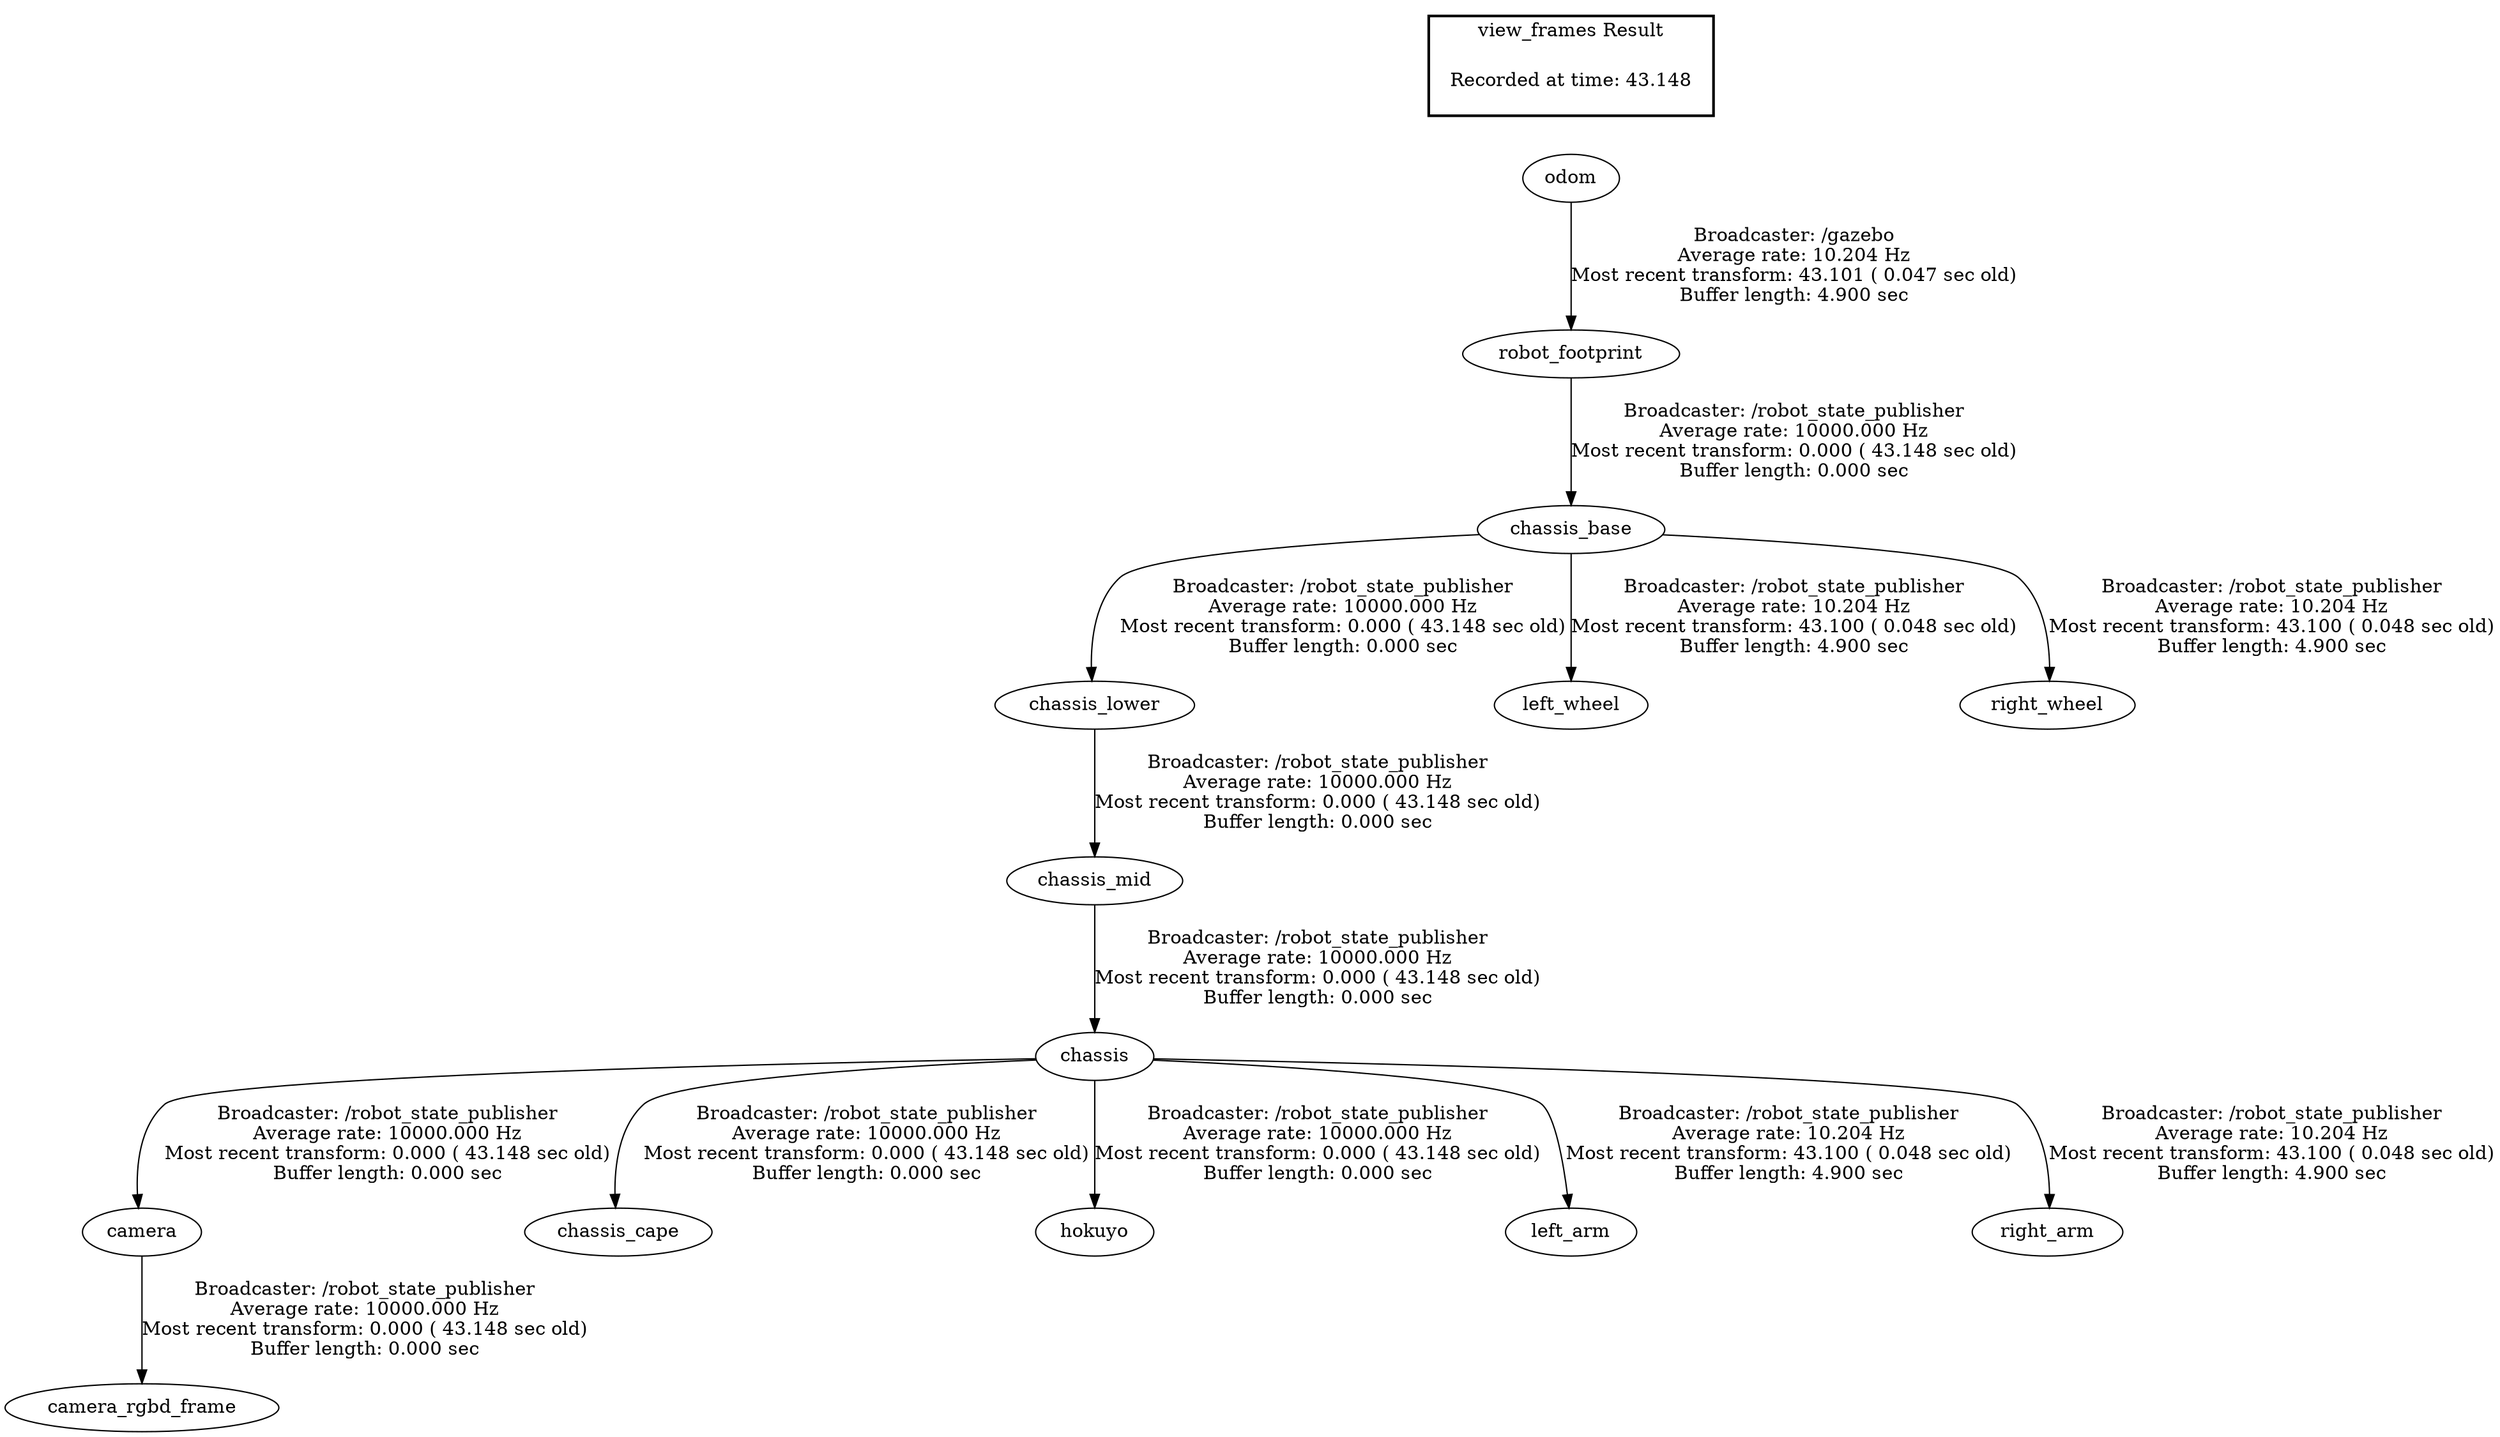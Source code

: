 digraph G {
"chassis_base" -> "chassis_lower"[label="Broadcaster: /robot_state_publisher\nAverage rate: 10000.000 Hz\nMost recent transform: 0.000 ( 43.148 sec old)\nBuffer length: 0.000 sec\n"];
"robot_footprint" -> "chassis_base"[label="Broadcaster: /robot_state_publisher\nAverage rate: 10000.000 Hz\nMost recent transform: 0.000 ( 43.148 sec old)\nBuffer length: 0.000 sec\n"];
"chassis_lower" -> "chassis_mid"[label="Broadcaster: /robot_state_publisher\nAverage rate: 10000.000 Hz\nMost recent transform: 0.000 ( 43.148 sec old)\nBuffer length: 0.000 sec\n"];
"chassis_mid" -> "chassis"[label="Broadcaster: /robot_state_publisher\nAverage rate: 10000.000 Hz\nMost recent transform: 0.000 ( 43.148 sec old)\nBuffer length: 0.000 sec\n"];
"chassis" -> "camera"[label="Broadcaster: /robot_state_publisher\nAverage rate: 10000.000 Hz\nMost recent transform: 0.000 ( 43.148 sec old)\nBuffer length: 0.000 sec\n"];
"camera" -> "camera_rgbd_frame"[label="Broadcaster: /robot_state_publisher\nAverage rate: 10000.000 Hz\nMost recent transform: 0.000 ( 43.148 sec old)\nBuffer length: 0.000 sec\n"];
"chassis" -> "chassis_cape"[label="Broadcaster: /robot_state_publisher\nAverage rate: 10000.000 Hz\nMost recent transform: 0.000 ( 43.148 sec old)\nBuffer length: 0.000 sec\n"];
"chassis" -> "hokuyo"[label="Broadcaster: /robot_state_publisher\nAverage rate: 10000.000 Hz\nMost recent transform: 0.000 ( 43.148 sec old)\nBuffer length: 0.000 sec\n"];
"odom" -> "robot_footprint"[label="Broadcaster: /gazebo\nAverage rate: 10.204 Hz\nMost recent transform: 43.101 ( 0.047 sec old)\nBuffer length: 4.900 sec\n"];
"chassis" -> "left_arm"[label="Broadcaster: /robot_state_publisher\nAverage rate: 10.204 Hz\nMost recent transform: 43.100 ( 0.048 sec old)\nBuffer length: 4.900 sec\n"];
"chassis_base" -> "left_wheel"[label="Broadcaster: /robot_state_publisher\nAverage rate: 10.204 Hz\nMost recent transform: 43.100 ( 0.048 sec old)\nBuffer length: 4.900 sec\n"];
"chassis" -> "right_arm"[label="Broadcaster: /robot_state_publisher\nAverage rate: 10.204 Hz\nMost recent transform: 43.100 ( 0.048 sec old)\nBuffer length: 4.900 sec\n"];
"chassis_base" -> "right_wheel"[label="Broadcaster: /robot_state_publisher\nAverage rate: 10.204 Hz\nMost recent transform: 43.100 ( 0.048 sec old)\nBuffer length: 4.900 sec\n"];
edge [style=invis];
 subgraph cluster_legend { style=bold; color=black; label ="view_frames Result";
"Recorded at time: 43.148"[ shape=plaintext ] ;
 }->"odom";
}
